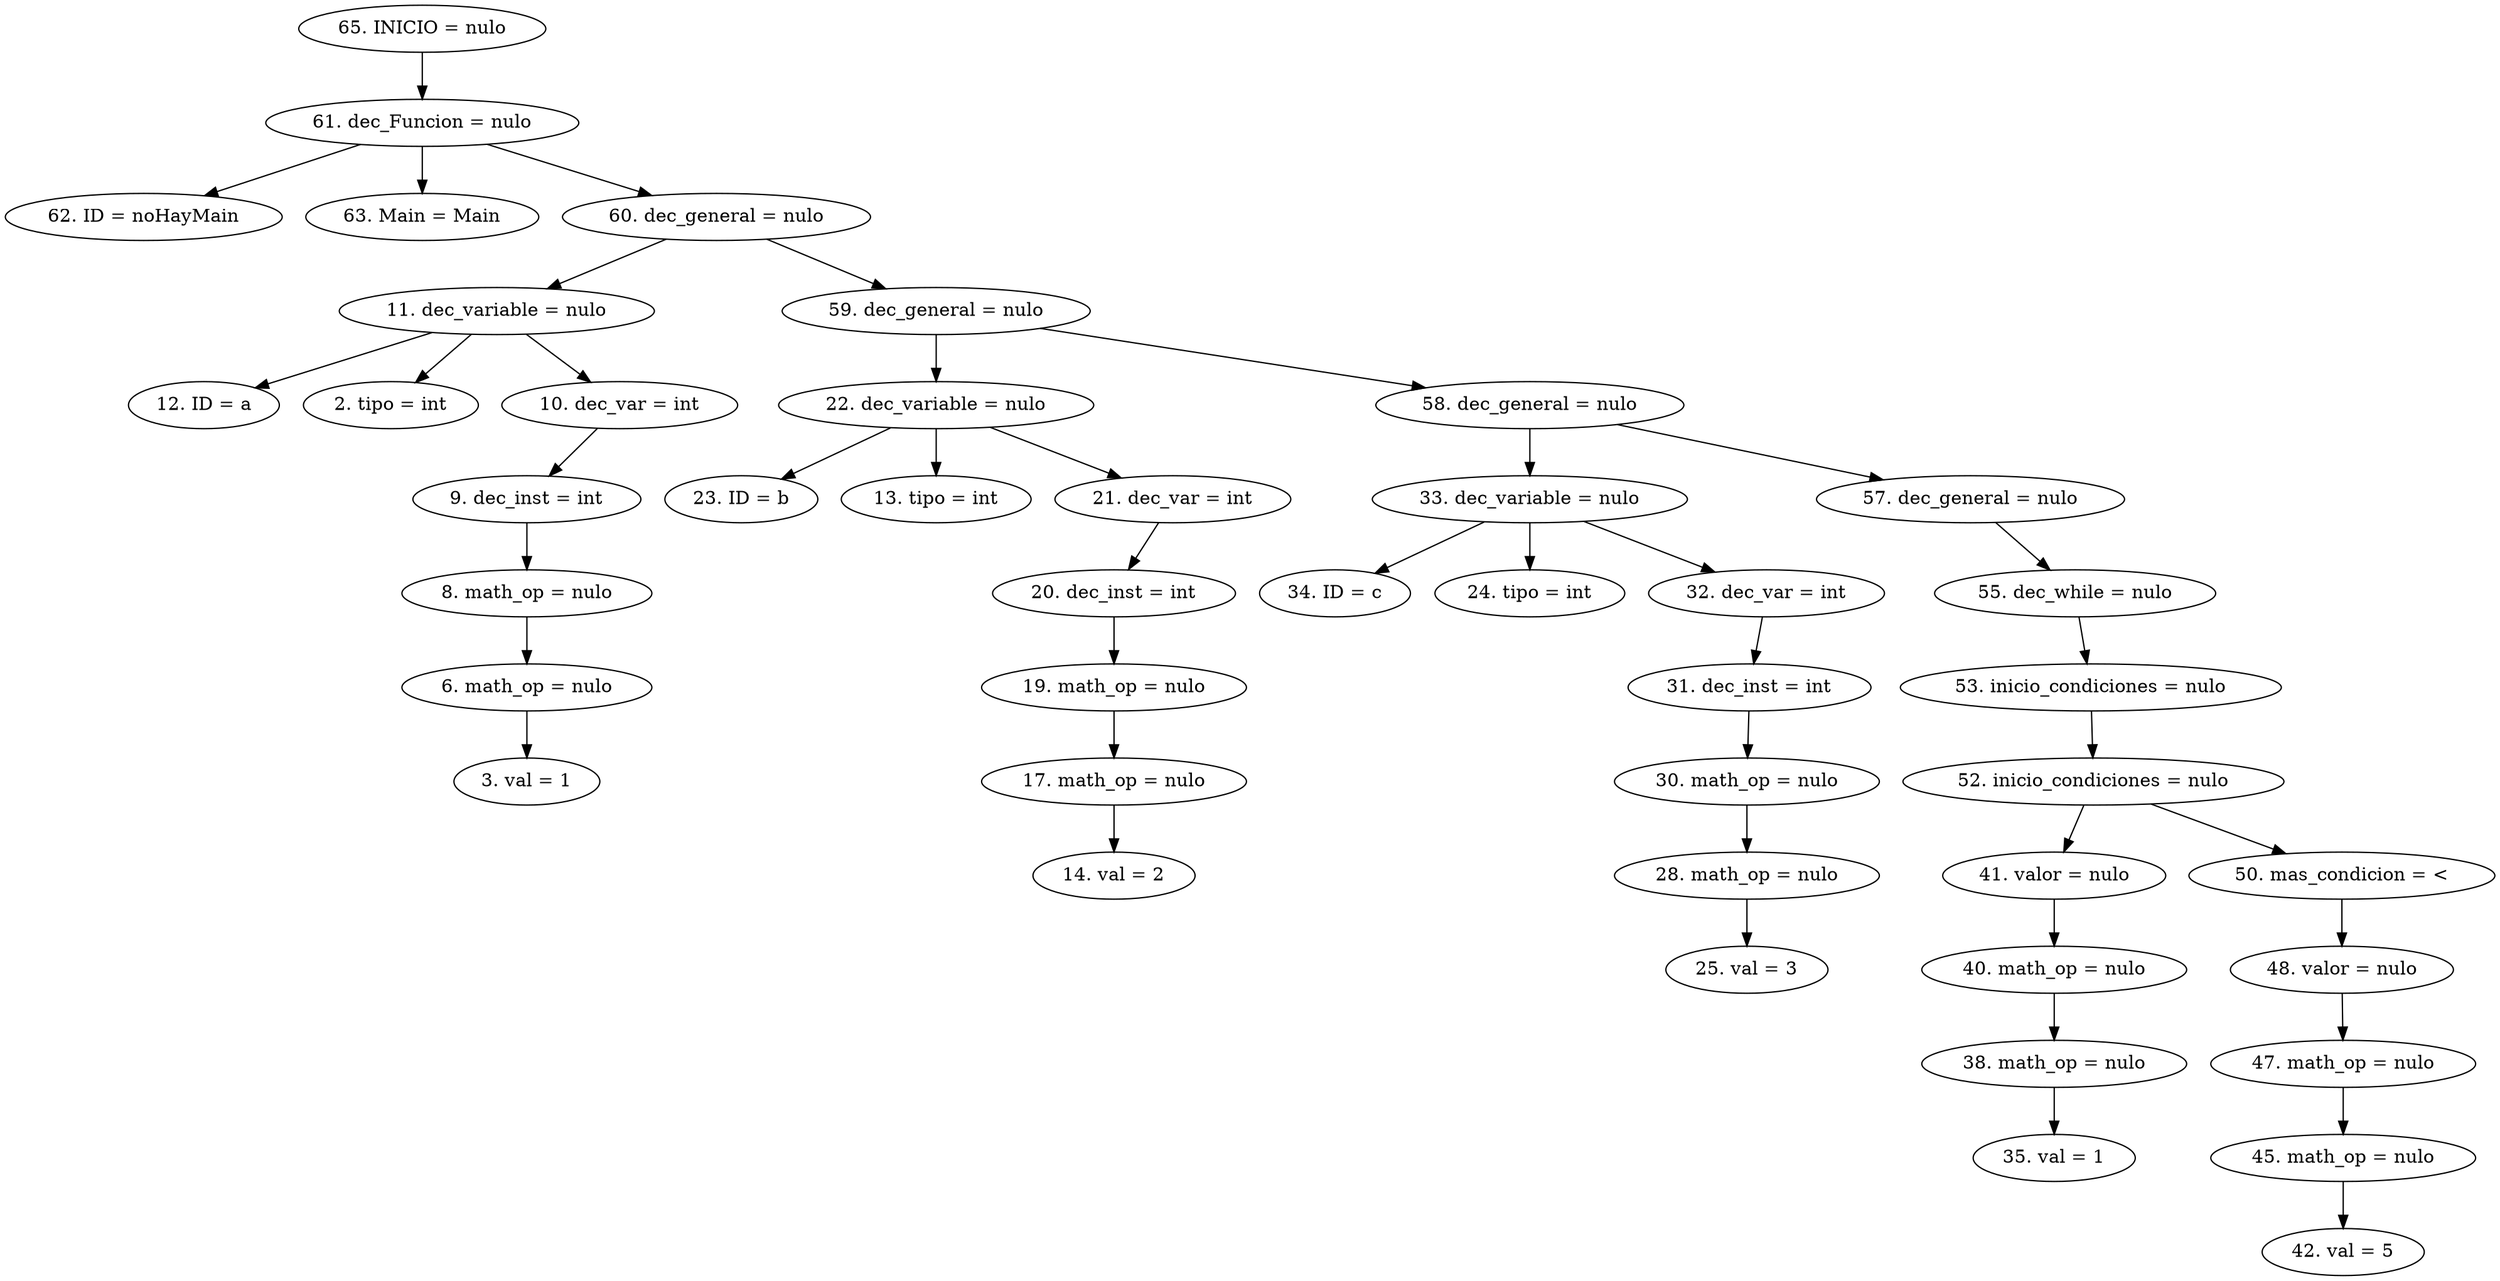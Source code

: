 digraph G {
"65. INICIO = nulo"->"61. dec_Funcion = nulo"
"61. dec_Funcion = nulo"->"62. ID = noHayMain"
"61. dec_Funcion = nulo"->"63. Main = Main"
"61. dec_Funcion = nulo"->"60. dec_general = nulo"
"60. dec_general = nulo"->"11. dec_variable = nulo"
"11. dec_variable = nulo"->"12. ID = a"
"11. dec_variable = nulo"->"2. tipo = int"
"11. dec_variable = nulo"->"10. dec_var = int"
"10. dec_var = int"->"9. dec_inst = int"
"9. dec_inst = int"->"8. math_op = nulo"
"8. math_op = nulo"->"6. math_op = nulo"
"6. math_op = nulo"->"3. val = 1"
"60. dec_general = nulo"->"59. dec_general = nulo"
"59. dec_general = nulo"->"22. dec_variable = nulo"
"22. dec_variable = nulo"->"23. ID = b"
"22. dec_variable = nulo"->"13. tipo = int"
"22. dec_variable = nulo"->"21. dec_var = int"
"21. dec_var = int"->"20. dec_inst = int"
"20. dec_inst = int"->"19. math_op = nulo"
"19. math_op = nulo"->"17. math_op = nulo"
"17. math_op = nulo"->"14. val = 2"
"59. dec_general = nulo"->"58. dec_general = nulo"
"58. dec_general = nulo"->"33. dec_variable = nulo"
"33. dec_variable = nulo"->"34. ID = c"
"33. dec_variable = nulo"->"24. tipo = int"
"33. dec_variable = nulo"->"32. dec_var = int"
"32. dec_var = int"->"31. dec_inst = int"
"31. dec_inst = int"->"30. math_op = nulo"
"30. math_op = nulo"->"28. math_op = nulo"
"28. math_op = nulo"->"25. val = 3"
"58. dec_general = nulo"->"57. dec_general = nulo"
"57. dec_general = nulo"->"55. dec_while = nulo"
"55. dec_while = nulo"->"53. inicio_condiciones = nulo"
"53. inicio_condiciones = nulo"->"52. inicio_condiciones = nulo"
"52. inicio_condiciones = nulo"->"41. valor = nulo"
"41. valor = nulo"->"40. math_op = nulo"
"40. math_op = nulo"->"38. math_op = nulo"
"38. math_op = nulo"->"35. val = 1"
"52. inicio_condiciones = nulo"->"50. mas_condicion = <"
"50. mas_condicion = <"->"48. valor = nulo"
"48. valor = nulo"->"47. math_op = nulo"
"47. math_op = nulo"->"45. math_op = nulo"
"45. math_op = nulo"->"42. val = 5"


}
